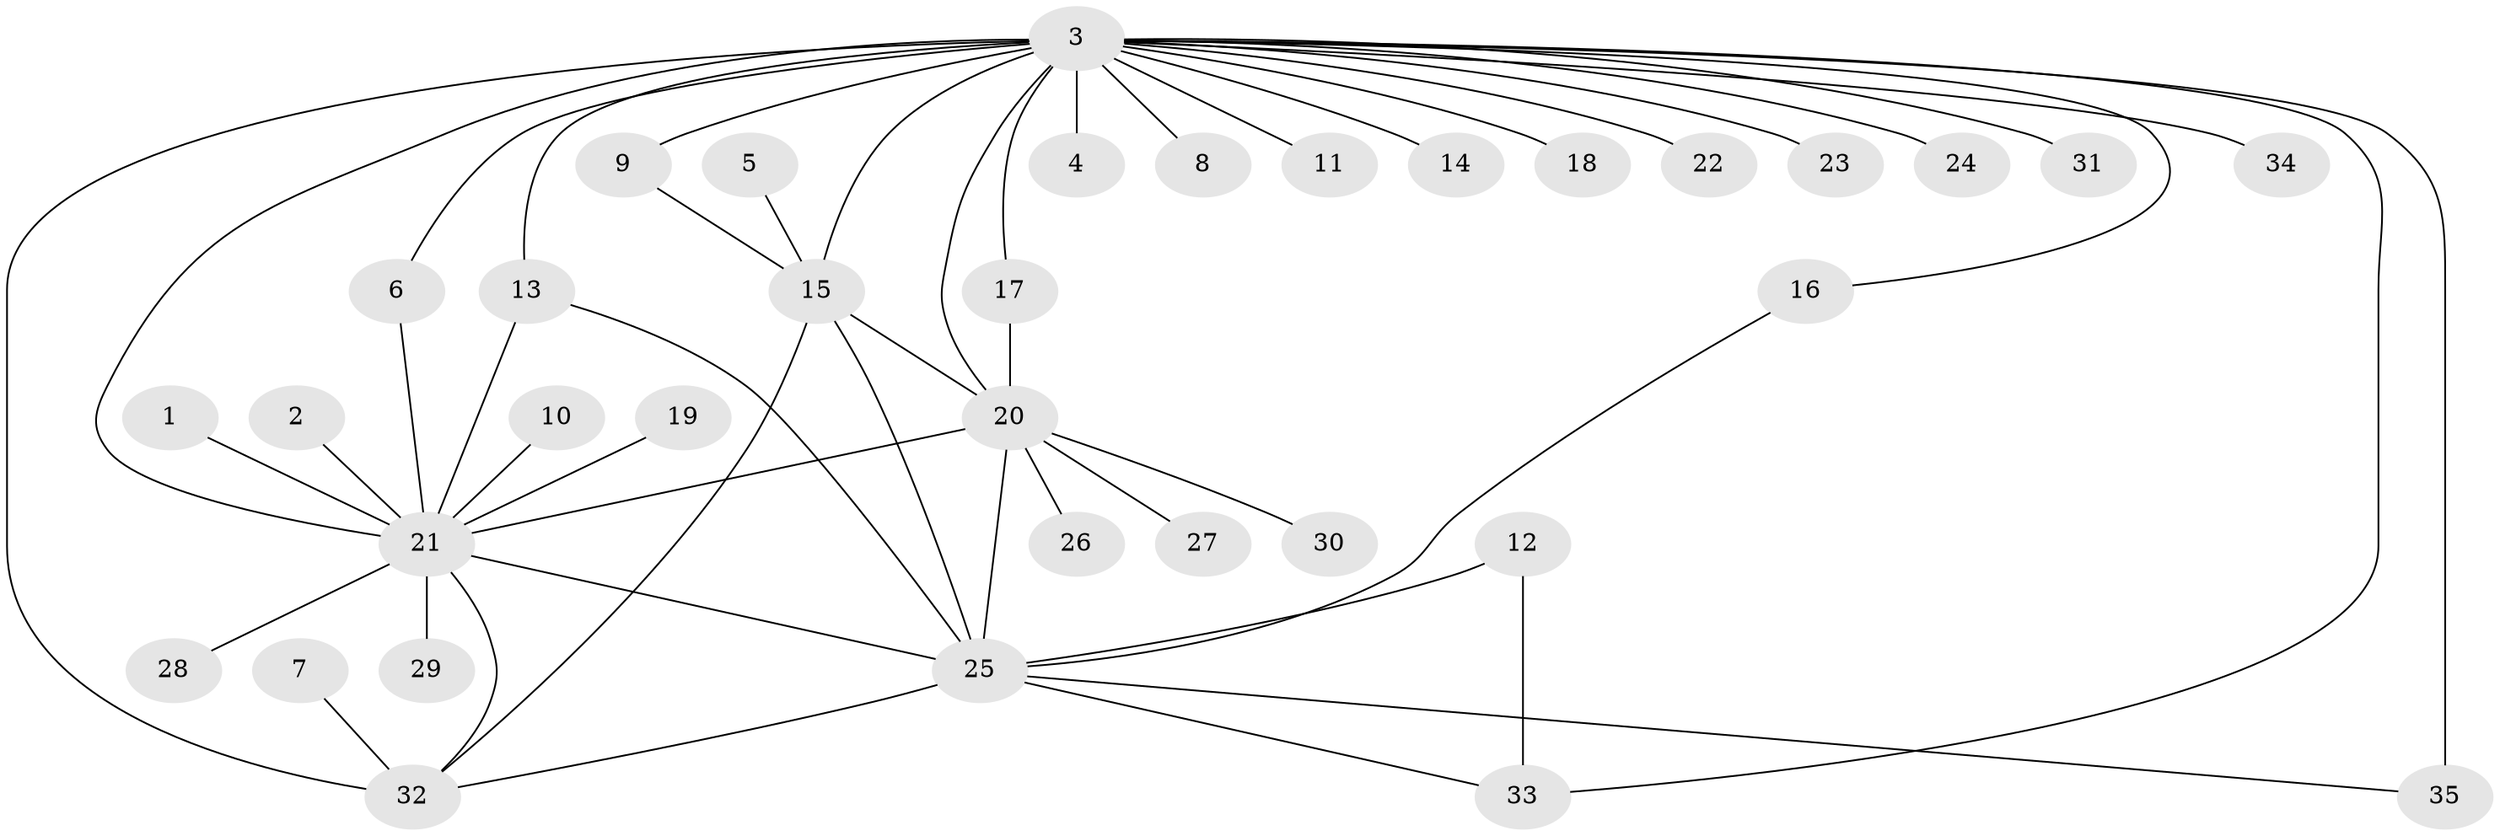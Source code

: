 // original degree distribution, {22: 0.014285714285714285, 16: 0.014285714285714285, 13: 0.014285714285714285, 6: 0.04285714285714286, 10: 0.014285714285714285, 1: 0.4714285714285714, 2: 0.2, 4: 0.02857142857142857, 3: 0.17142857142857143, 5: 0.014285714285714285, 7: 0.014285714285714285}
// Generated by graph-tools (version 1.1) at 2025/25/03/09/25 03:25:55]
// undirected, 35 vertices, 50 edges
graph export_dot {
graph [start="1"]
  node [color=gray90,style=filled];
  1;
  2;
  3;
  4;
  5;
  6;
  7;
  8;
  9;
  10;
  11;
  12;
  13;
  14;
  15;
  16;
  17;
  18;
  19;
  20;
  21;
  22;
  23;
  24;
  25;
  26;
  27;
  28;
  29;
  30;
  31;
  32;
  33;
  34;
  35;
  1 -- 21 [weight=1.0];
  2 -- 21 [weight=1.0];
  3 -- 4 [weight=1.0];
  3 -- 6 [weight=1.0];
  3 -- 8 [weight=2.0];
  3 -- 9 [weight=1.0];
  3 -- 11 [weight=1.0];
  3 -- 13 [weight=2.0];
  3 -- 14 [weight=1.0];
  3 -- 15 [weight=1.0];
  3 -- 16 [weight=1.0];
  3 -- 17 [weight=1.0];
  3 -- 18 [weight=2.0];
  3 -- 20 [weight=5.0];
  3 -- 21 [weight=2.0];
  3 -- 22 [weight=1.0];
  3 -- 23 [weight=1.0];
  3 -- 24 [weight=1.0];
  3 -- 31 [weight=1.0];
  3 -- 32 [weight=2.0];
  3 -- 33 [weight=1.0];
  3 -- 34 [weight=1.0];
  3 -- 35 [weight=2.0];
  5 -- 15 [weight=1.0];
  6 -- 21 [weight=1.0];
  7 -- 32 [weight=1.0];
  9 -- 15 [weight=1.0];
  10 -- 21 [weight=1.0];
  12 -- 25 [weight=1.0];
  12 -- 33 [weight=1.0];
  13 -- 21 [weight=1.0];
  13 -- 25 [weight=1.0];
  15 -- 20 [weight=1.0];
  15 -- 25 [weight=1.0];
  15 -- 32 [weight=1.0];
  16 -- 25 [weight=1.0];
  17 -- 20 [weight=1.0];
  19 -- 21 [weight=1.0];
  20 -- 21 [weight=1.0];
  20 -- 25 [weight=1.0];
  20 -- 26 [weight=1.0];
  20 -- 27 [weight=1.0];
  20 -- 30 [weight=1.0];
  21 -- 25 [weight=1.0];
  21 -- 28 [weight=1.0];
  21 -- 29 [weight=1.0];
  21 -- 32 [weight=1.0];
  25 -- 32 [weight=1.0];
  25 -- 33 [weight=1.0];
  25 -- 35 [weight=1.0];
}
